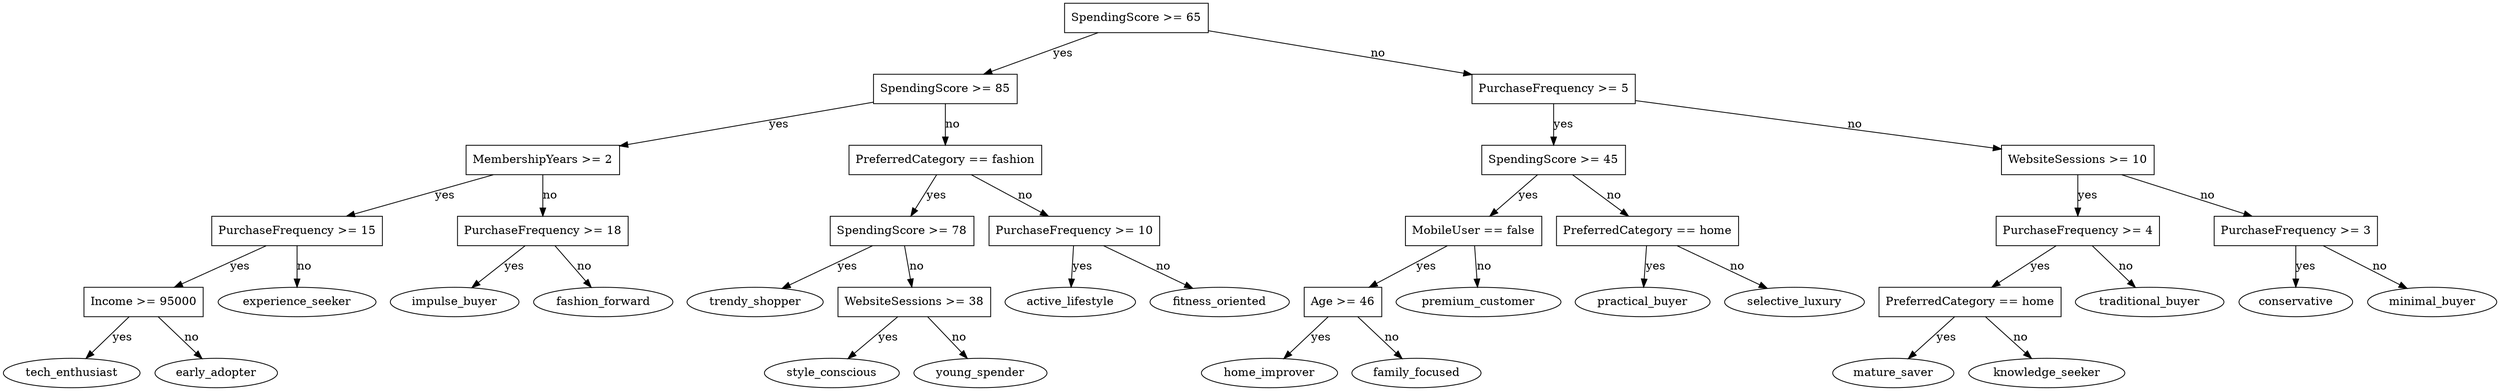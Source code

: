 digraph dtree {
  node [shape=box];
  n1 [label="SpendingScore >= 65"];
  n2 [label="SpendingScore >= 85"];
  n3 [label="MembershipYears >= 2"];
  n4 [label="PurchaseFrequency >= 15"];
  n5 [label="Income >= 95000"];
  n6 [label="tech_enthusiast", shape=oval];
  n7 [label="early_adopter", shape=oval];
  n5 -> n6 [label="yes"];
  n5 -> n7 [label="no"];
  n8 [label="experience_seeker", shape=oval];
  n4 -> n5 [label="yes"];
  n4 -> n8 [label="no"];
  n9 [label="PurchaseFrequency >= 18"];
  n10 [label="impulse_buyer", shape=oval];
  n11 [label="fashion_forward", shape=oval];
  n9 -> n10 [label="yes"];
  n9 -> n11 [label="no"];
  n3 -> n4 [label="yes"];
  n3 -> n9 [label="no"];
  n12 [label="PreferredCategory == fashion"];
  n13 [label="SpendingScore >= 78"];
  n14 [label="trendy_shopper", shape=oval];
  n15 [label="WebsiteSessions >= 38"];
  n16 [label="style_conscious", shape=oval];
  n17 [label="young_spender", shape=oval];
  n15 -> n16 [label="yes"];
  n15 -> n17 [label="no"];
  n13 -> n14 [label="yes"];
  n13 -> n15 [label="no"];
  n18 [label="PurchaseFrequency >= 10"];
  n19 [label="active_lifestyle", shape=oval];
  n20 [label="fitness_oriented", shape=oval];
  n18 -> n19 [label="yes"];
  n18 -> n20 [label="no"];
  n12 -> n13 [label="yes"];
  n12 -> n18 [label="no"];
  n2 -> n3 [label="yes"];
  n2 -> n12 [label="no"];
  n21 [label="PurchaseFrequency >= 5"];
  n22 [label="SpendingScore >= 45"];
  n23 [label="MobileUser == false"];
  n24 [label="Age >= 46"];
  n25 [label="home_improver", shape=oval];
  n26 [label="family_focused", shape=oval];
  n24 -> n25 [label="yes"];
  n24 -> n26 [label="no"];
  n27 [label="premium_customer", shape=oval];
  n23 -> n24 [label="yes"];
  n23 -> n27 [label="no"];
  n28 [label="PreferredCategory == home"];
  n29 [label="practical_buyer", shape=oval];
  n30 [label="selective_luxury", shape=oval];
  n28 -> n29 [label="yes"];
  n28 -> n30 [label="no"];
  n22 -> n23 [label="yes"];
  n22 -> n28 [label="no"];
  n31 [label="WebsiteSessions >= 10"];
  n32 [label="PurchaseFrequency >= 4"];
  n33 [label="PreferredCategory == home"];
  n34 [label="mature_saver", shape=oval];
  n35 [label="knowledge_seeker", shape=oval];
  n33 -> n34 [label="yes"];
  n33 -> n35 [label="no"];
  n36 [label="traditional_buyer", shape=oval];
  n32 -> n33 [label="yes"];
  n32 -> n36 [label="no"];
  n37 [label="PurchaseFrequency >= 3"];
  n38 [label="conservative", shape=oval];
  n39 [label="minimal_buyer", shape=oval];
  n37 -> n38 [label="yes"];
  n37 -> n39 [label="no"];
  n31 -> n32 [label="yes"];
  n31 -> n37 [label="no"];
  n21 -> n22 [label="yes"];
  n21 -> n31 [label="no"];
  n1 -> n2 [label="yes"];
  n1 -> n21 [label="no"];
}
